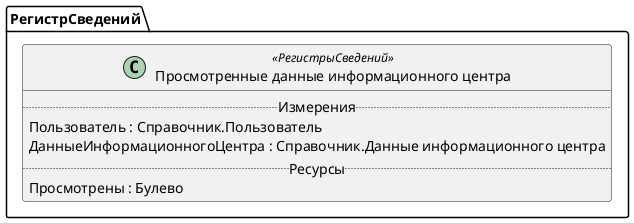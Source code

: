 ﻿@startuml ПросмотренныеДанныеИнформационногоЦентра
'!include templates.wsd
'..\include templates.wsd
class РегистрСведений.ПросмотренныеДанныеИнформационногоЦентра as "Просмотренные данные информационного центра" <<РегистрыСведений>>
{
..Измерения..
Пользователь : Справочник.Пользователь
ДанныеИнформационногоЦентра : Справочник.Данные информационного центра
..Ресурсы..
Просмотрены : Булево
}
@enduml
